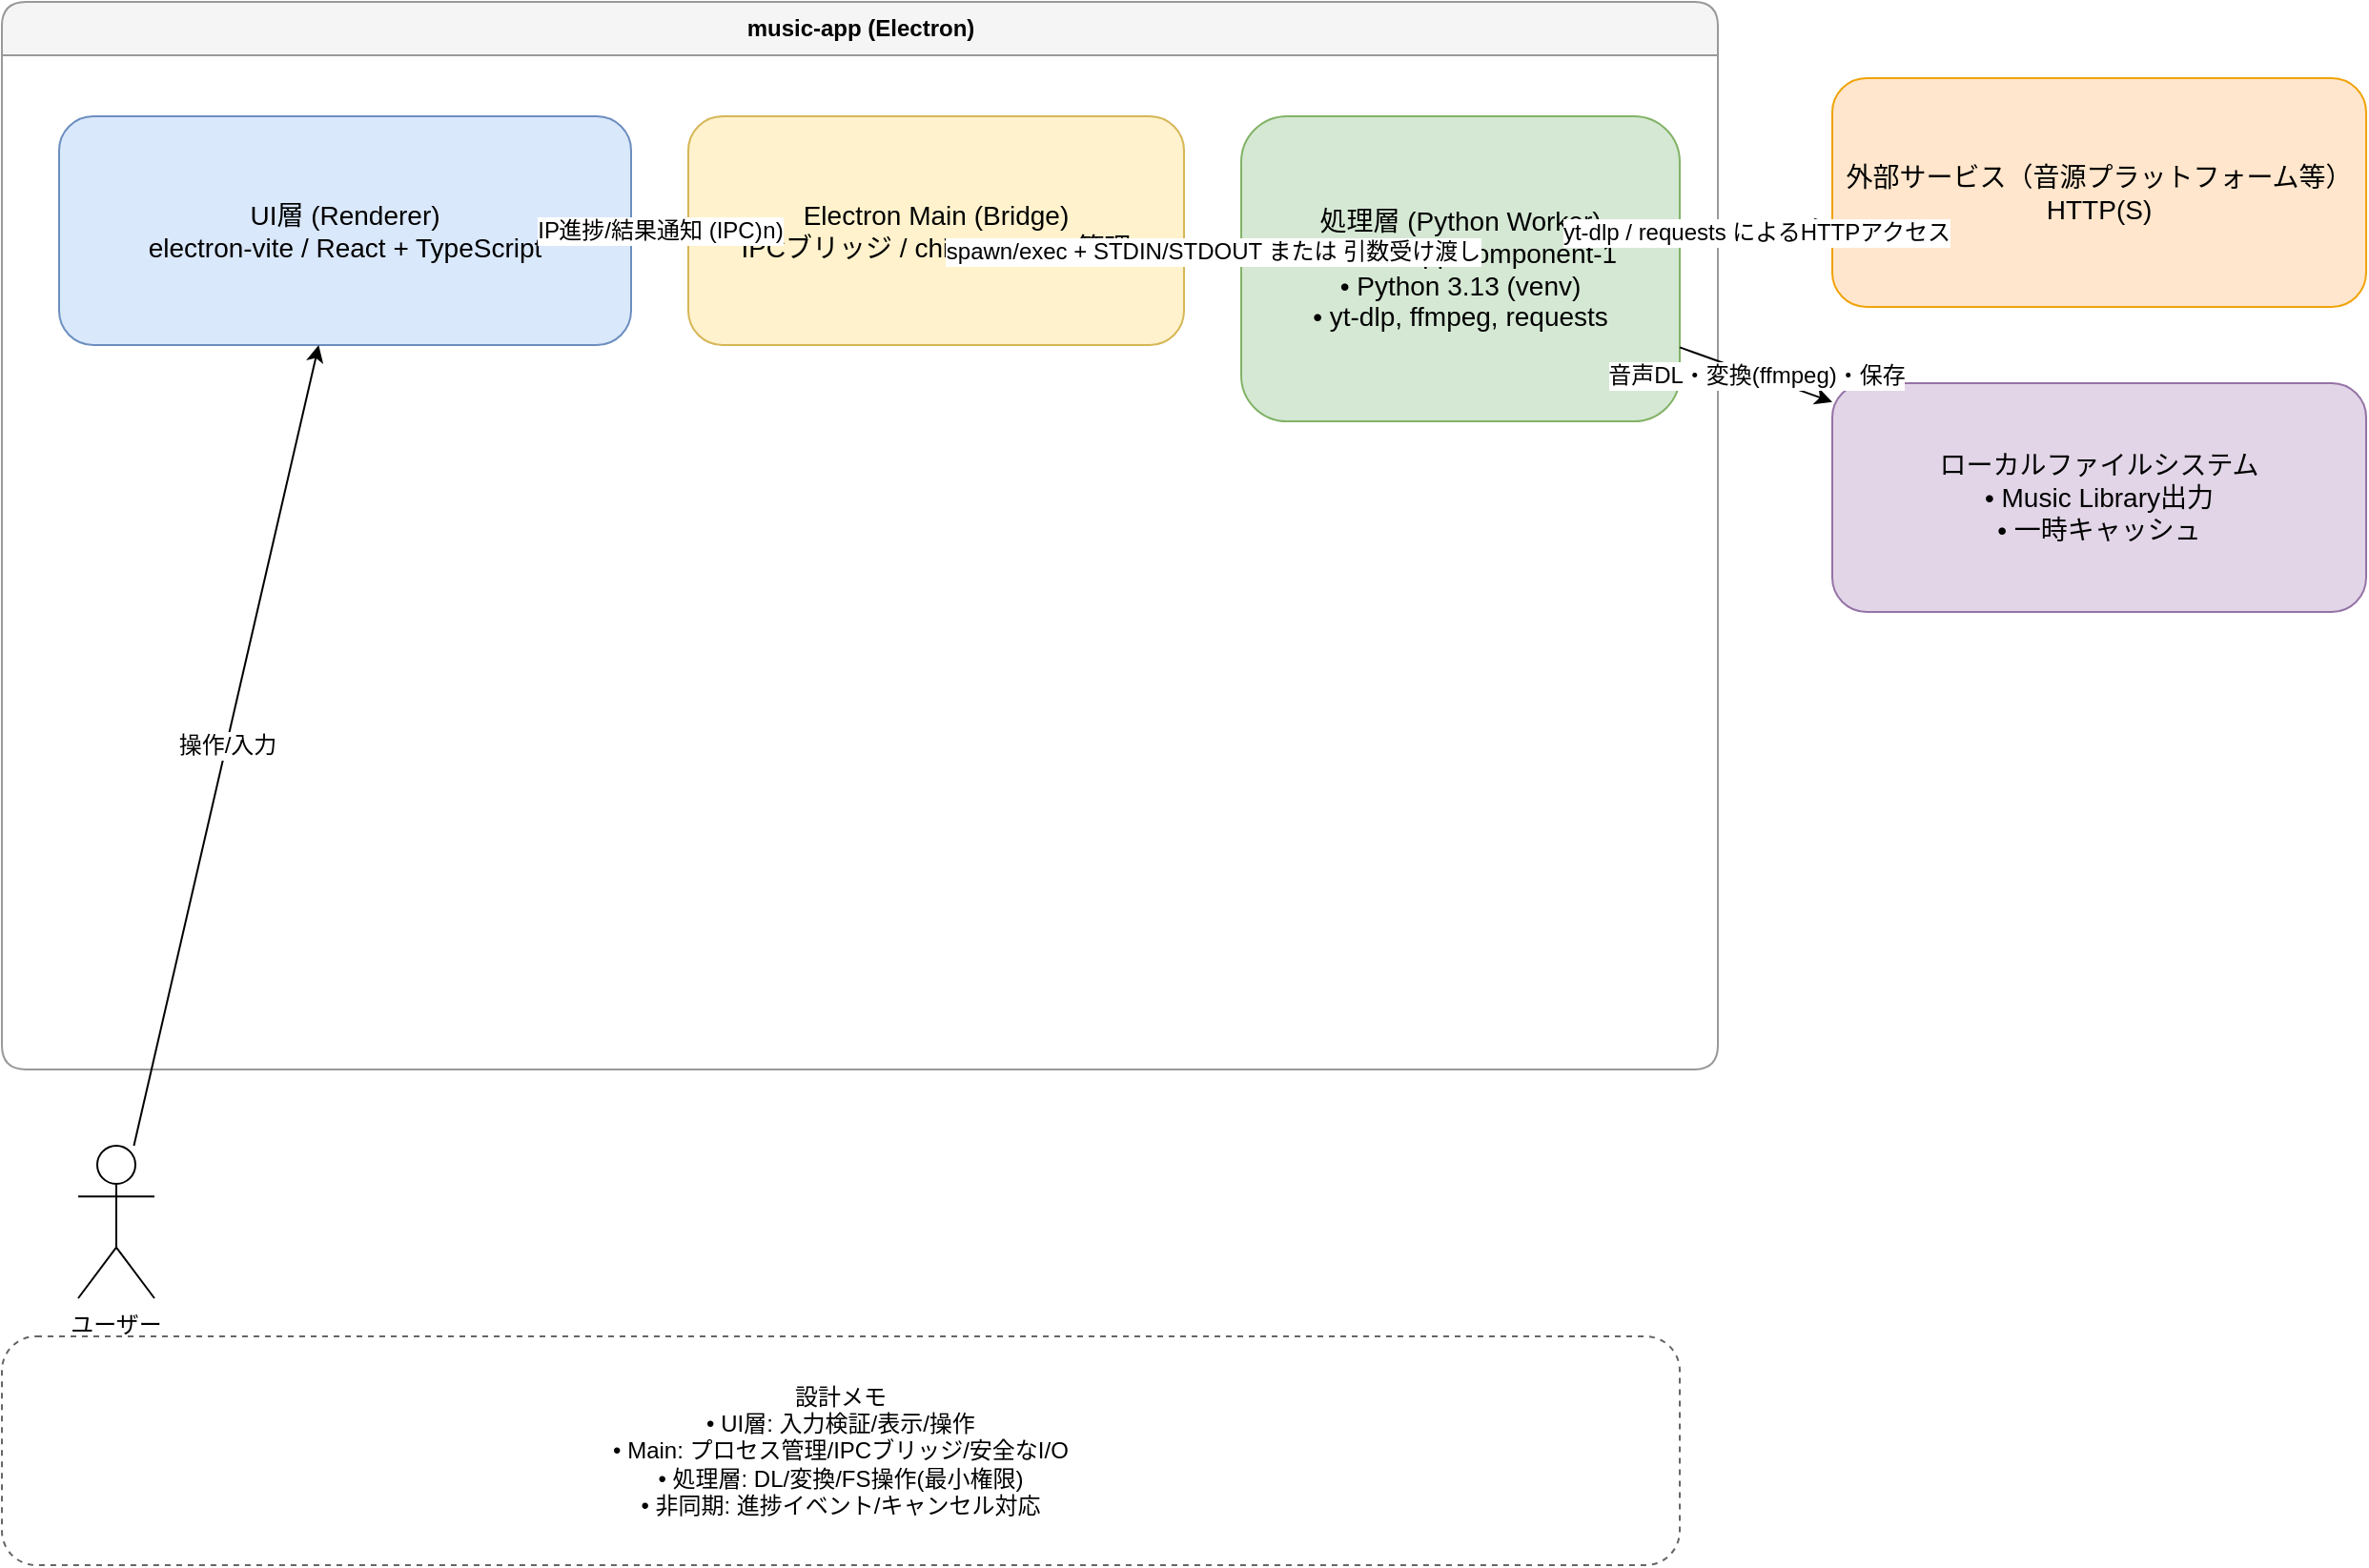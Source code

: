 <mxfile version="22.0.8" editor="5.0.2" type="device">
  <diagram id="arch1" name="System Architecture">
    <mxGraphModel dx="1370" dy="793" grid="1" gridSize="10" guides="1" tooltips="1" connect="1" arrows="1" fold="1" page="1" pageScale="1" pageWidth="1920" pageHeight="1080" math="0" shadow="0">
      <root>
        <mxCell id="0"/>
        <mxCell id="1" parent="0"/>
        
        <!-- Group: App (Electron) -->
        <mxCell id="appGroup" value="music-app (Electron)" style="swimlane;rounded=1;html=1;childLayout=stackLayout;horizontal=1;startSize=28;horizontalStack=0;resizeParent=1;resizeLast=0;collapsible=0;container=1;fillColor=#f5f5f5;strokeColor=#999999;fontStyle=1;" vertex="1" parent="1">
          <mxGeometry x="20" y="20" width="900" height="560" as="geometry"/>
        </mxCell>
        
        <!-- UI Layer -->
        <mxCell id="uiLayer" value="UI層 (Renderer)&#10;electron-vite / React + TypeScript" style="rounded=1;whiteSpace=wrap;html=1;fillColor=#dae8fc;strokeColor=#6c8ebf;fontSize=14;" vertex="1" parent="appGroup">
          <mxGeometry x="30" y="60" width="300" height="120" as="geometry"/>
        </mxCell>
        
        <!-- Electron Main -->
        <mxCell id="mainProc" value="Electron Main (Bridge)&#10;IPCブリッジ / child_process管理" style="rounded=1;whiteSpace=wrap;html=1;fillColor=#fff2cc;strokeColor=#d6b656;fontSize=14;" vertex="1" parent="appGroup">
          <mxGeometry x="360" y="60" width="260" height="120" as="geometry"/>
        </mxCell>
        
        <!-- Processing Layer -->
        <mxCell id="procLayer" value="処理層 (Python Worker)&#10;electron-app-component-1&#10;• Python 3.13 (venv)&#10;• yt-dlp, ffmpeg, requests" style="rounded=1;whiteSpace=wrap;html=1;fillColor=#d5e8d4;strokeColor=#82b366;fontSize=14;" vertex="1" parent="appGroup">
          <mxGeometry x="650" y="60" width="230" height="160" as="geometry"/>
        </mxCell>
        
        <!-- User -->
        <mxCell id="user" value="ユーザー" style="shape=umlActor;verticalLabelPosition=bottom;verticalAlign=top;align=center;" vertex="1" parent="1">
          <mxGeometry x="60" y="620" width="40" height="80" as="geometry"/>
        </mxCell>
        
        <!-- External Services -->
        <mxCell id="extSvc" value="外部サービス（音源プラットフォーム等）&#10;HTTP(S)" style="rounded=1;whiteSpace=wrap;html=1;fillColor=#ffe6cc;strokeColor=#f0a30a;fontSize=14;" vertex="1" parent="1">
          <mxGeometry x="980" y="60" width="280" height="120" as="geometry"/>
        </mxCell>
        
        <!-- File System -->
        <mxCell id="fs" value="ローカルファイルシステム&#10;• Music Library出力&#10;• 一時キャッシュ" style="rounded=1;whiteSpace=wrap;html=1;fillColor=#e1d5e7;strokeColor=#9673a6;fontSize=14;" vertex="1" parent="1">
          <mxGeometry x="980" y="220" width="280" height="120" as="geometry"/>
        </mxCell>
        
        <!-- Edge: User -> UI -->
        <mxCell id="e_user_ui" value="操作/入力" style="endArrow=classic;html=1;fontSize=12;" edge="1" parent="1" source="user" target="uiLayer">
          <mxGeometry relative="1" as="geometry"/>
        </mxCell>
        
        <!-- Edge: UI <-> Main (IPC) -->
        <mxCell id="e_ui_main" value="IPC(Renderer &lt;-&gt; Main)" style="endArrow=classic;startArrow=classic;html=1;fontSize=12;" edge="1" parent="appGroup" source="uiLayer" target="mainProc">
          <mxGeometry relative="1" as="geometry"/>
        </mxCell>
        
        <!-- Edge: Main -> Proc (spawn/stdio or args) -->
        <mxCell id="e_main_proc" value="spawn/exec + STDIN/STDOUT または 引数受け渡し" style="endArrow=classic;html=1;fontSize=12;" edge="1" parent="appGroup" source="mainProc" target="procLayer">
          <mxGeometry relative="1" as="geometry"/>
        </mxCell>
        
        <!-- Edge: Proc -> External -->
        <mxCell id="e_proc_ext" value="yt-dlp / requests によるHTTPアクセス" style="endArrow=classic;html=1;fontSize=12;" edge="1" parent="1" source="procLayer" target="extSvc">
          <mxGeometry relative="1" as="geometry"/>
        </mxCell>
        
        <!-- Edge: Proc -> FS -->
        <mxCell id="e_proc_fs" value="音声DL・変換(ffmpeg)・保存" style="endArrow=classic;html=1;fontSize=12;" edge="1" parent="1" source="procLayer" target="fs">
          <mxGeometry relative="1" as="geometry"/>
        </mxCell>
        
        <!-- Edge: Main -> UI progress -->
        <mxCell id="e_main_ui" value="進捗/結果通知 (IPC)" style="endArrow=classic;html=1;fontSize=12;" edge="1" parent="appGroup" source="mainProc" target="uiLayer">
          <mxGeometry relative="1" as="geometry"/>
        </mxCell>
        
        <!-- Notes -->
        <mxCell id="notes" value="設計メモ&#10;• UI層: 入力検証/表示/操作&#10;• Main: プロセス管理/IPCブリッジ/安全なI/O&#10;• 処理層: DL/変換/FS操作(最小権限)&#10;• 非同期: 進捗イベント/キャンセル対応" style="rounded=1;whiteSpace=wrap;html=1;fillColor=#ffffff;strokeColor=#666666;dashed=1;fontSize=12;" vertex="1" parent="1">
          <mxGeometry x="20" y="720" width="880" height="120" as="geometry"/>
        </mxCell>
        
      </root>
    </mxGraphModel>
  </diagram>
</mxfile>